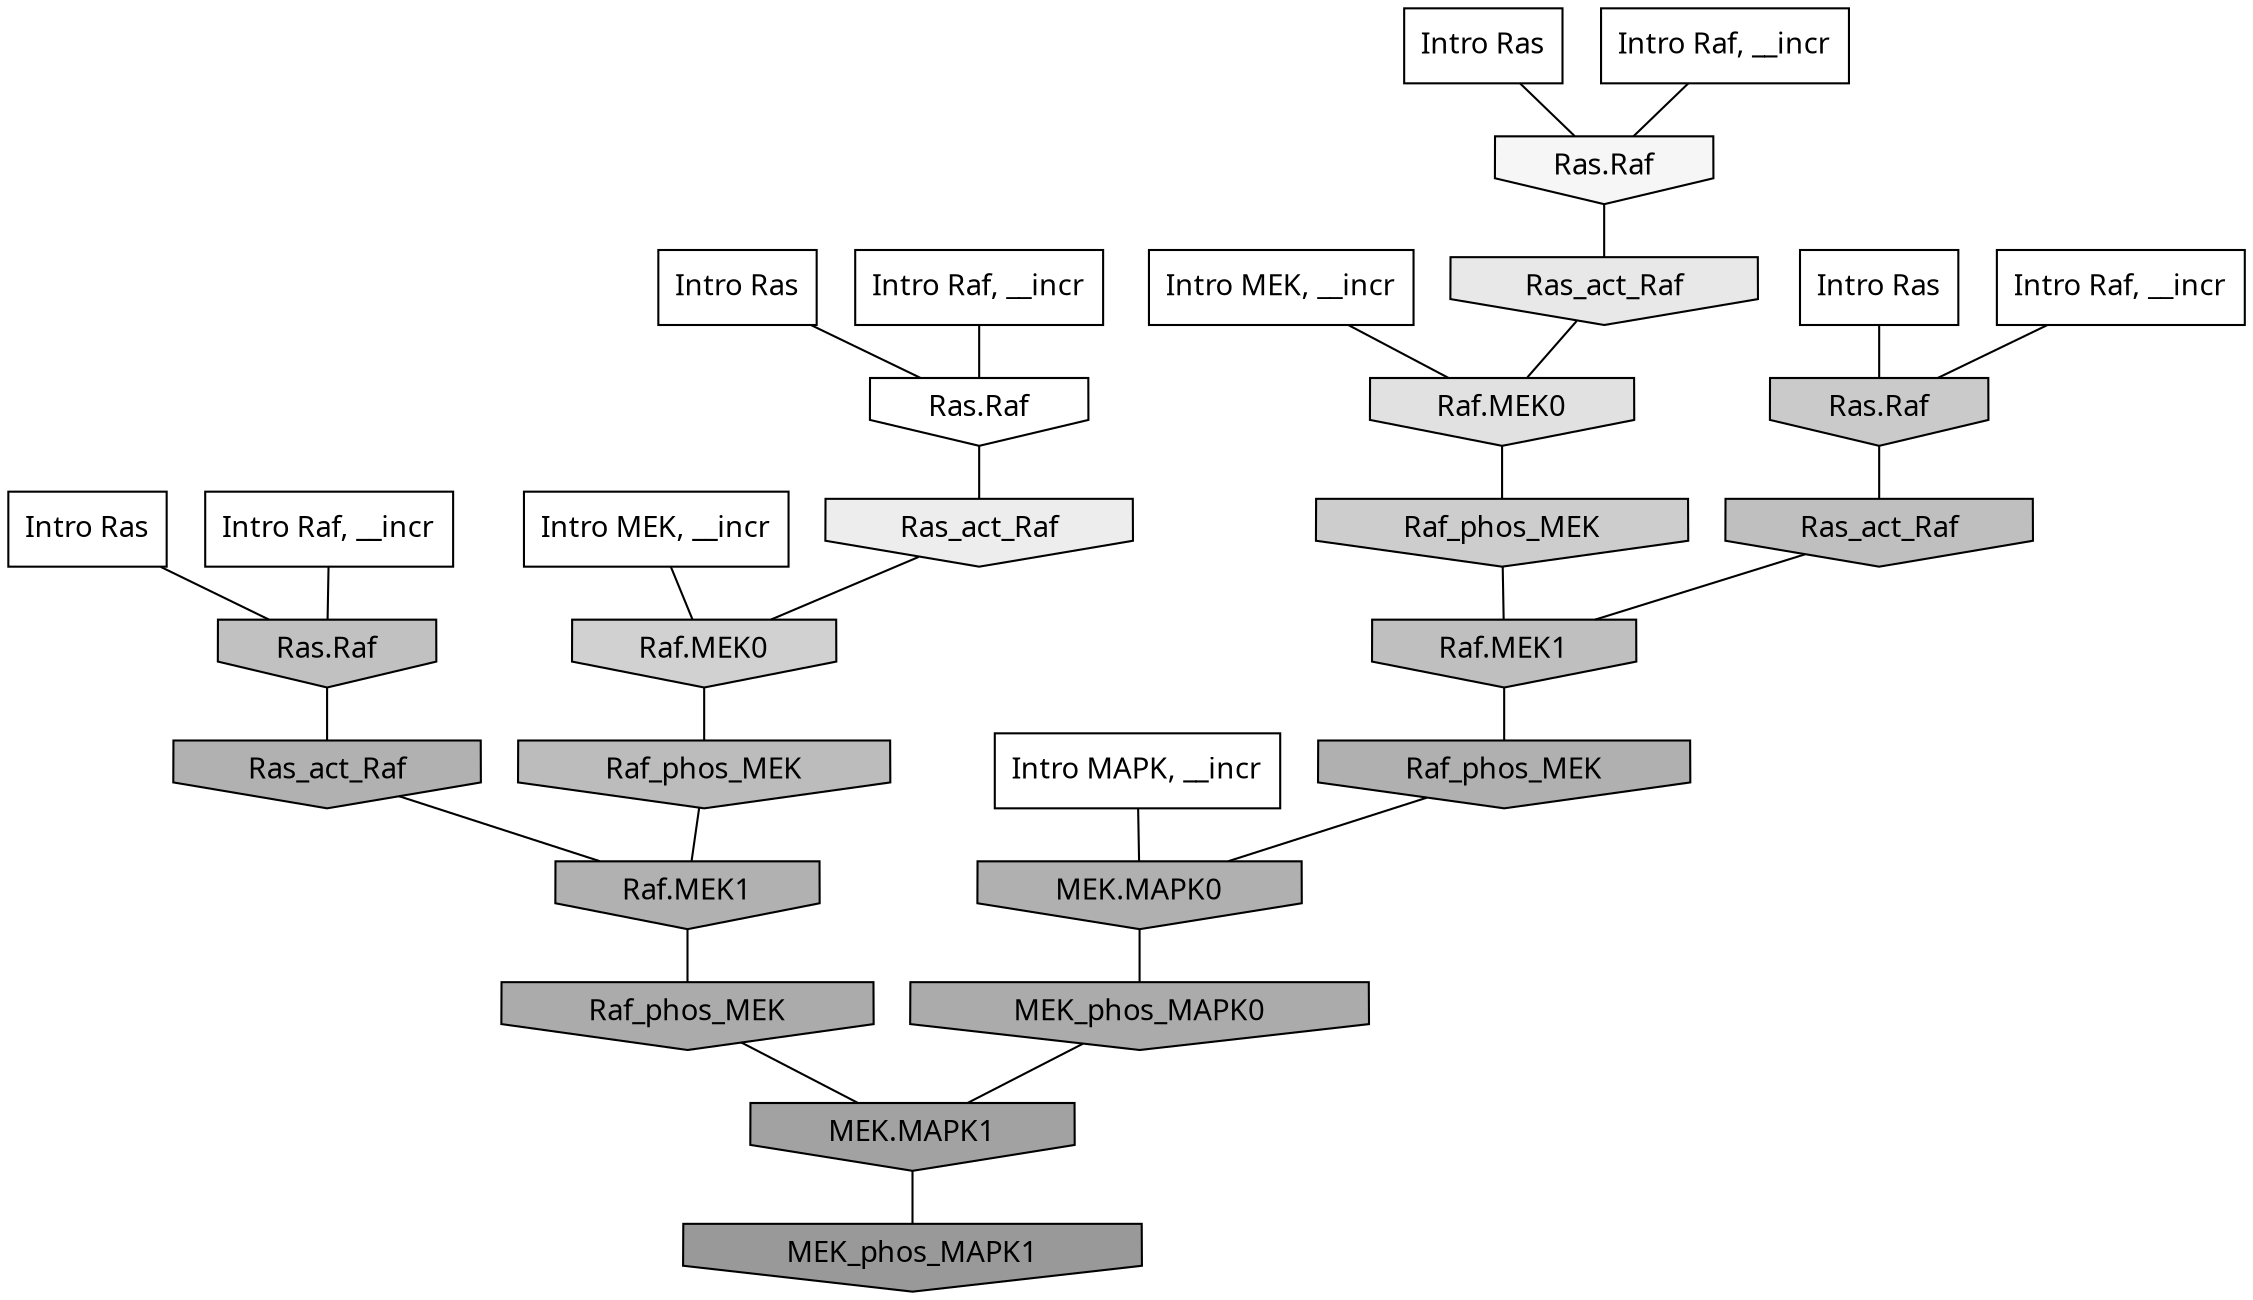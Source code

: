 digraph G{
  rankdir="TB";
  ranksep=0.30;
  node [fontname="CMU Serif"];
  edge [fontname="CMU Serif"];
  
  16 [label="Intro Ras", shape=rectangle, style=filled, fillcolor="0.000 0.000 1.000"]
  
  32 [label="Intro Ras", shape=rectangle, style=filled, fillcolor="0.000 0.000 1.000"]
  
  48 [label="Intro Ras", shape=rectangle, style=filled, fillcolor="0.000 0.000 1.000"]
  
  79 [label="Intro Ras", shape=rectangle, style=filled, fillcolor="0.000 0.000 1.000"]
  
  505 [label="Intro Raf, __incr", shape=rectangle, style=filled, fillcolor="0.000 0.000 1.000"]
  
  650 [label="Intro Raf, __incr", shape=rectangle, style=filled, fillcolor="0.000 0.000 1.000"]
  
  853 [label="Intro Raf, __incr", shape=rectangle, style=filled, fillcolor="0.000 0.000 1.000"]
  
  1010 [label="Intro Raf, __incr", shape=rectangle, style=filled, fillcolor="0.000 0.000 1.000"]
  
  1381 [label="Intro MEK, __incr", shape=rectangle, style=filled, fillcolor="0.000 0.000 1.000"]
  
  1576 [label="Intro MEK, __incr", shape=rectangle, style=filled, fillcolor="0.000 0.000 1.000"]
  
  2858 [label="Intro MAPK, __incr", shape=rectangle, style=filled, fillcolor="0.000 0.000 1.000"]
  
  3296 [label="Ras.Raf", shape=invhouse, style=filled, fillcolor="0.000 0.000 1.000"]
  
  3521 [label="Ras.Raf", shape=invhouse, style=filled, fillcolor="0.000 0.000 0.962"]
  
  3826 [label="Ras_act_Raf", shape=invhouse, style=filled, fillcolor="0.000 0.000 0.929"]
  
  4140 [label="Ras_act_Raf", shape=invhouse, style=filled, fillcolor="0.000 0.000 0.907"]
  
  4488 [label="Raf.MEK0", shape=invhouse, style=filled, fillcolor="0.000 0.000 0.881"]
  
  5443 [label="Raf.MEK0", shape=invhouse, style=filled, fillcolor="0.000 0.000 0.817"]
  
  5627 [label="Raf_phos_MEK", shape=invhouse, style=filled, fillcolor="0.000 0.000 0.804"]
  
  5898 [label="Ras.Raf", shape=invhouse, style=filled, fillcolor="0.000 0.000 0.790"]
  
  6574 [label="Ras.Raf", shape=invhouse, style=filled, fillcolor="0.000 0.000 0.755"]
  
  6729 [label="Ras_act_Raf", shape=invhouse, style=filled, fillcolor="0.000 0.000 0.748"]
  
  6736 [label="Raf.MEK1", shape=invhouse, style=filled, fillcolor="0.000 0.000 0.748"]
  
  6987 [label="Raf_phos_MEK", shape=invhouse, style=filled, fillcolor="0.000 0.000 0.737"]
  
  8229 [label="Ras_act_Raf", shape=invhouse, style=filled, fillcolor="0.000 0.000 0.695"]
  
  8239 [label="Raf.MEK1", shape=invhouse, style=filled, fillcolor="0.000 0.000 0.695"]
  
  8393 [label="Raf_phos_MEK", shape=invhouse, style=filled, fillcolor="0.000 0.000 0.689"]
  
  8395 [label="MEK.MAPK0", shape=invhouse, style=filled, fillcolor="0.000 0.000 0.689"]
  
  8951 [label="MEK_phos_MAPK0", shape=invhouse, style=filled, fillcolor="0.000 0.000 0.670"]
  
  8972 [label="Raf_phos_MEK", shape=invhouse, style=filled, fillcolor="0.000 0.000 0.669"]
  
  10307 [label="MEK.MAPK1", shape=invhouse, style=filled, fillcolor="0.000 0.000 0.636"]
  
  12014 [label="MEK_phos_MAPK1", shape=invhouse, style=filled, fillcolor="0.000 0.000 0.600"]
  
  
  10307 -> 12014 [dir=none, color="0.000 0.000 0.000"] 
  8972 -> 10307 [dir=none, color="0.000 0.000 0.000"] 
  8951 -> 10307 [dir=none, color="0.000 0.000 0.000"] 
  8395 -> 8951 [dir=none, color="0.000 0.000 0.000"] 
  8393 -> 8395 [dir=none, color="0.000 0.000 0.000"] 
  8239 -> 8972 [dir=none, color="0.000 0.000 0.000"] 
  8229 -> 8239 [dir=none, color="0.000 0.000 0.000"] 
  6987 -> 8239 [dir=none, color="0.000 0.000 0.000"] 
  6736 -> 8393 [dir=none, color="0.000 0.000 0.000"] 
  6729 -> 6736 [dir=none, color="0.000 0.000 0.000"] 
  6574 -> 8229 [dir=none, color="0.000 0.000 0.000"] 
  5898 -> 6729 [dir=none, color="0.000 0.000 0.000"] 
  5627 -> 6736 [dir=none, color="0.000 0.000 0.000"] 
  5443 -> 6987 [dir=none, color="0.000 0.000 0.000"] 
  4488 -> 5627 [dir=none, color="0.000 0.000 0.000"] 
  4140 -> 4488 [dir=none, color="0.000 0.000 0.000"] 
  3826 -> 5443 [dir=none, color="0.000 0.000 0.000"] 
  3521 -> 4140 [dir=none, color="0.000 0.000 0.000"] 
  3296 -> 3826 [dir=none, color="0.000 0.000 0.000"] 
  2858 -> 8395 [dir=none, color="0.000 0.000 0.000"] 
  1576 -> 5443 [dir=none, color="0.000 0.000 0.000"] 
  1381 -> 4488 [dir=none, color="0.000 0.000 0.000"] 
  1010 -> 6574 [dir=none, color="0.000 0.000 0.000"] 
  853 -> 3521 [dir=none, color="0.000 0.000 0.000"] 
  650 -> 5898 [dir=none, color="0.000 0.000 0.000"] 
  505 -> 3296 [dir=none, color="0.000 0.000 0.000"] 
  79 -> 3296 [dir=none, color="0.000 0.000 0.000"] 
  48 -> 5898 [dir=none, color="0.000 0.000 0.000"] 
  32 -> 3521 [dir=none, color="0.000 0.000 0.000"] 
  16 -> 6574 [dir=none, color="0.000 0.000 0.000"] 
  
  }
